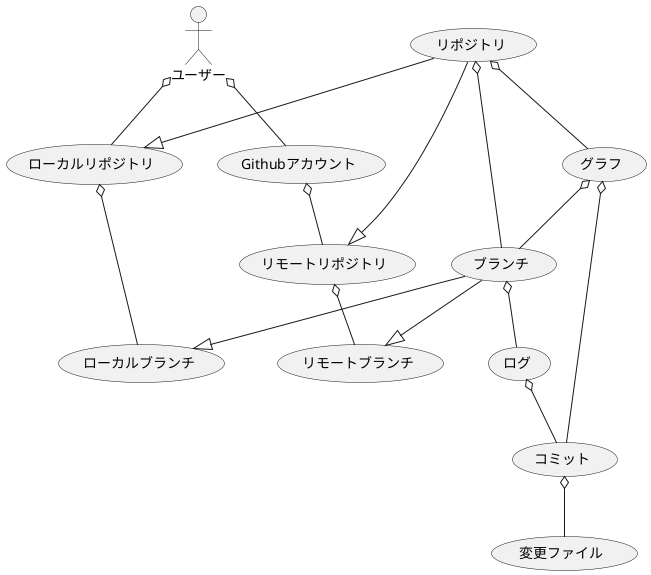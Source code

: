 @startuml ドメインモデル

(Githubアカウント)
(リポジトリ)
(ローカルリポジトリ)
(リモートリポジトリ)
:ユーザー:
(グラフ)
(ブランチ)
(コミット)
(ログ)
(ローカルブランチ)
(リモートブランチ)
(変更ファイル)

ユーザー o-- Githubアカウント
ユーザー o-- ローカルリポジトリ
ブランチ o-- ログ
ブランチ --|> ローカルブランチ
ブランチ --|> リモートブランチ
リポジトリ o-- ブランチ
リポジトリ o-- グラフ
リポジトリ --|> ローカルリポジトリ
リポジトリ --|> リモートリポジトリ
Githubアカウント o-- リモートリポジトリ
リモートリポジトリ o-- リモートブランチ
ローカルリポジトリ o-- ローカルブランチ
グラフ o-- ブランチ
ログ o-- コミット
グラフ o-- コミット
コミット o-- 変更ファイル


@enduml